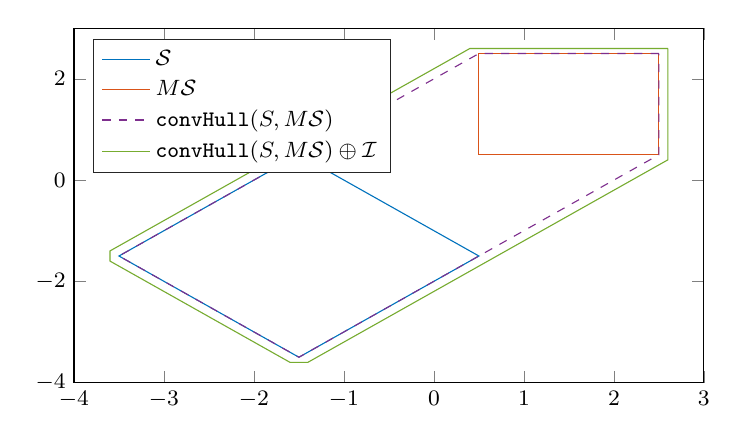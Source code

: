 % This file was created by matlab2tikz.
%
\definecolor{mycolor1}{rgb}{0.0,0.447,0.741}%
\definecolor{mycolor2}{rgb}{0.85,0.325,0.098}%
\definecolor{mycolor3}{rgb}{0.494,0.184,0.556}%
\definecolor{mycolor4}{rgb}{0.466,0.674,0.188}%
%
\begin{tikzpicture}
\footnotesize

\begin{axis}[%
width=8cm,
height=4.5cm,
at={(0in,0in)},
scale only axis,
xmin=-4,
xmax=3,
ymin=-4,
ymax=3,
axis background/.style={fill=white},
legend style={at={(0.03,0.97)}, anchor=north west, legend cell align=left, align=left, draw=white!15!black}
]
\addplot [color=mycolor1]
table[row sep=crcr]{%
  -1.5	-3.5\\
  0.5	-1.5\\
  -1.5	0.5\\
  -3.5	-1.5\\
  -1.5	-3.5\\
};
\addlegendentry{$\mathcal{S}$}

\addplot [color=mycolor2]
  table[row sep=crcr]{%
0.5	0.5\\
2.5	0.5\\
2.5	2.5\\
0.5	2.5\\
0.5	0.5\\
};
\addlegendentry{$M\mathcal{S}$}

\addplot [color=mycolor3, dashed]
  table[row sep=crcr]{%
2.5	2.5\\
0.5	2.5\\
-3.5	-1.5\\
-1.5	-3.5\\
2.5	0.5\\
2.5	2.5\\
};
\addlegendentry{$\texttt{convHull}(S,M\mathcal{S})$}

\addplot [color=mycolor4]
  table[row sep=crcr]{%
2.6	2.6\\
0.4	2.6\\
-3.6	-1.4\\
-3.6	-1.6\\
-1.6	-3.6\\
-1.4	-3.6\\
2.6	0.4\\
2.6	2.6\\
};
\addlegendentry{$\texttt{convHull}(S,M\mathcal{S}) \oplus \mathcal{I}$}

\end{axis}
\end{tikzpicture}%